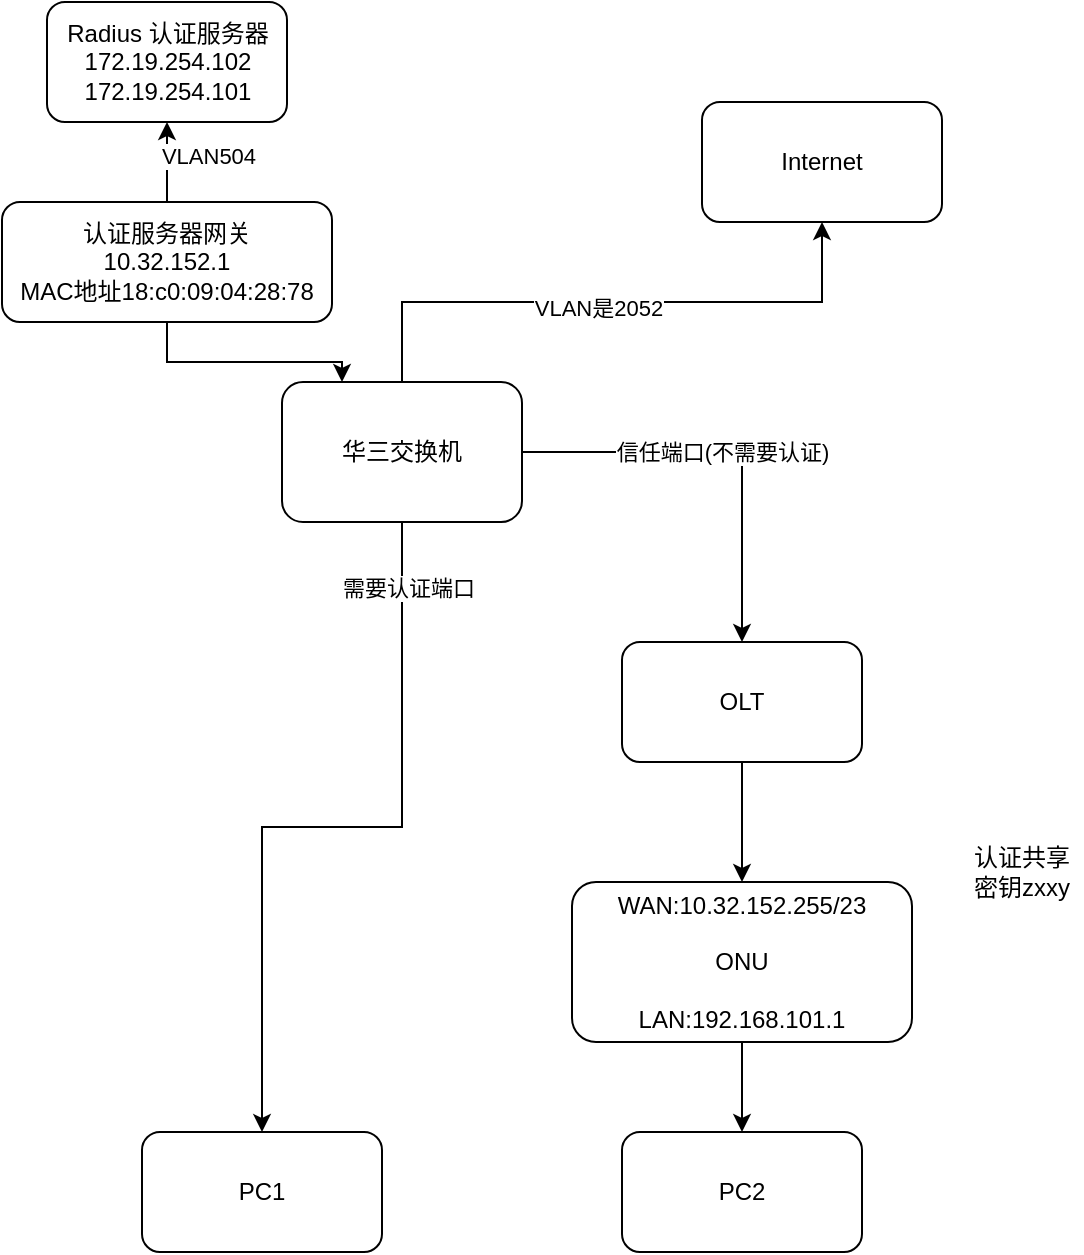 <mxfile version="24.2.3" type="github">
  <diagram name="第 1 页" id="-Of3WvEn8So9T59U_X3N">
    <mxGraphModel dx="1434" dy="1915" grid="1" gridSize="10" guides="1" tooltips="1" connect="1" arrows="1" fold="1" page="1" pageScale="1" pageWidth="827" pageHeight="1169" math="0" shadow="0">
      <root>
        <mxCell id="0" />
        <mxCell id="1" parent="0" />
        <mxCell id="jmr5O9M6nU-sTgkdMzln-1" value="Radius 认证服务器&lt;div&gt;172.19.254.102&lt;br&gt;&lt;/div&gt;&lt;div&gt;172.19.254.101&lt;br&gt;&lt;/div&gt;" style="rounded=1;whiteSpace=wrap;html=1;" parent="1" vertex="1">
          <mxGeometry x="52.5" y="-10" width="120" height="60" as="geometry" />
        </mxCell>
        <mxCell id="jmr5O9M6nU-sTgkdMzln-12" style="edgeStyle=orthogonalEdgeStyle;rounded=0;orthogonalLoop=1;jettySize=auto;html=1;exitX=0.5;exitY=1;exitDx=0;exitDy=0;entryX=0.5;entryY=0;entryDx=0;entryDy=0;" parent="1" source="jmr5O9M6nU-sTgkdMzln-3" target="jmr5O9M6nU-sTgkdMzln-11" edge="1">
          <mxGeometry relative="1" as="geometry" />
        </mxCell>
        <mxCell id="jmr5O9M6nU-sTgkdMzln-3" value="OLT" style="rounded=1;whiteSpace=wrap;html=1;" parent="1" vertex="1">
          <mxGeometry x="340" y="310" width="120" height="60" as="geometry" />
        </mxCell>
        <mxCell id="jmr5O9M6nU-sTgkdMzln-5" style="edgeStyle=orthogonalEdgeStyle;rounded=0;orthogonalLoop=1;jettySize=auto;html=1;entryX=0.5;entryY=0;entryDx=0;entryDy=0;" parent="1" source="jmr5O9M6nU-sTgkdMzln-4" target="jmr5O9M6nU-sTgkdMzln-3" edge="1">
          <mxGeometry relative="1" as="geometry" />
        </mxCell>
        <mxCell id="jmr5O9M6nU-sTgkdMzln-6" value="信任端口(不需要认证)" style="edgeLabel;html=1;align=center;verticalAlign=middle;resizable=0;points=[];" parent="jmr5O9M6nU-sTgkdMzln-5" vertex="1" connectable="0">
          <mxGeometry x="-0.552" y="1" relative="1" as="geometry">
            <mxPoint x="54" y="1" as="offset" />
          </mxGeometry>
        </mxCell>
        <mxCell id="jmr5O9M6nU-sTgkdMzln-9" style="edgeStyle=orthogonalEdgeStyle;rounded=0;orthogonalLoop=1;jettySize=auto;html=1;exitX=0.5;exitY=1;exitDx=0;exitDy=0;" parent="1" source="jmr5O9M6nU-sTgkdMzln-4" target="jmr5O9M6nU-sTgkdMzln-7" edge="1">
          <mxGeometry relative="1" as="geometry" />
        </mxCell>
        <mxCell id="jmr5O9M6nU-sTgkdMzln-10" value="需要认证端口" style="edgeLabel;html=1;align=center;verticalAlign=middle;resizable=0;points=[];" parent="jmr5O9M6nU-sTgkdMzln-9" vertex="1" connectable="0">
          <mxGeometry x="-0.824" y="3" relative="1" as="geometry">
            <mxPoint as="offset" />
          </mxGeometry>
        </mxCell>
        <mxCell id="jmr5O9M6nU-sTgkdMzln-16" style="edgeStyle=orthogonalEdgeStyle;rounded=0;orthogonalLoop=1;jettySize=auto;html=1;entryX=0.5;entryY=1;entryDx=0;entryDy=0;" parent="1" source="FdQh9wfJEga42K8Vl6-k-1" target="jmr5O9M6nU-sTgkdMzln-1" edge="1">
          <mxGeometry relative="1" as="geometry" />
        </mxCell>
        <mxCell id="jmr5O9M6nU-sTgkdMzln-25" value="VLAN504" style="edgeLabel;html=1;align=center;verticalAlign=middle;resizable=0;points=[];" parent="jmr5O9M6nU-sTgkdMzln-16" vertex="1" connectable="0">
          <mxGeometry x="0.175" relative="1" as="geometry">
            <mxPoint x="20" as="offset" />
          </mxGeometry>
        </mxCell>
        <mxCell id="jmr5O9M6nU-sTgkdMzln-22" style="edgeStyle=orthogonalEdgeStyle;rounded=0;orthogonalLoop=1;jettySize=auto;html=1;exitX=0.5;exitY=0;exitDx=0;exitDy=0;entryX=0.5;entryY=1;entryDx=0;entryDy=0;" parent="1" source="jmr5O9M6nU-sTgkdMzln-4" target="jmr5O9M6nU-sTgkdMzln-17" edge="1">
          <mxGeometry relative="1" as="geometry" />
        </mxCell>
        <mxCell id="jmr5O9M6nU-sTgkdMzln-23" value="20" style="edgeLabel;html=1;align=center;verticalAlign=middle;resizable=0;points=[];" parent="jmr5O9M6nU-sTgkdMzln-22" vertex="1" connectable="0">
          <mxGeometry x="-0.021" y="-3" relative="1" as="geometry">
            <mxPoint as="offset" />
          </mxGeometry>
        </mxCell>
        <mxCell id="jmr5O9M6nU-sTgkdMzln-24" value="VLAN是2052" style="edgeLabel;html=1;align=center;verticalAlign=middle;resizable=0;points=[];" parent="jmr5O9M6nU-sTgkdMzln-22" vertex="1" connectable="0">
          <mxGeometry x="-0.053" y="-3" relative="1" as="geometry">
            <mxPoint as="offset" />
          </mxGeometry>
        </mxCell>
        <mxCell id="jmr5O9M6nU-sTgkdMzln-4" value="华三交换机" style="rounded=1;whiteSpace=wrap;html=1;" parent="1" vertex="1">
          <mxGeometry x="170" y="180" width="120" height="70" as="geometry" />
        </mxCell>
        <mxCell id="jmr5O9M6nU-sTgkdMzln-7" value="PC1" style="rounded=1;whiteSpace=wrap;html=1;" parent="1" vertex="1">
          <mxGeometry x="100" y="555" width="120" height="60" as="geometry" />
        </mxCell>
        <mxCell id="jmr5O9M6nU-sTgkdMzln-29" style="edgeStyle=orthogonalEdgeStyle;rounded=0;orthogonalLoop=1;jettySize=auto;html=1;exitX=0.5;exitY=1;exitDx=0;exitDy=0;entryX=0.5;entryY=0;entryDx=0;entryDy=0;" parent="1" source="jmr5O9M6nU-sTgkdMzln-11" target="jmr5O9M6nU-sTgkdMzln-13" edge="1">
          <mxGeometry relative="1" as="geometry" />
        </mxCell>
        <mxCell id="jmr5O9M6nU-sTgkdMzln-11" value="&lt;div&gt;WAN:10.32.152.255/23&lt;/div&gt;&lt;div&gt;&lt;br&gt;&lt;/div&gt;&lt;div&gt;ONU&lt;br&gt;&lt;/div&gt;&lt;div&gt;&lt;br&gt;&lt;/div&gt;&lt;div&gt;LAN:192.168.101.1&lt;/div&gt;" style="rounded=1;whiteSpace=wrap;html=1;" parent="1" vertex="1">
          <mxGeometry x="315" y="430" width="170" height="80" as="geometry" />
        </mxCell>
        <mxCell id="jmr5O9M6nU-sTgkdMzln-13" value="PC2" style="rounded=1;whiteSpace=wrap;html=1;" parent="1" vertex="1">
          <mxGeometry x="340" y="555" width="120" height="60" as="geometry" />
        </mxCell>
        <mxCell id="jmr5O9M6nU-sTgkdMzln-17" value="Internet" style="rounded=1;whiteSpace=wrap;html=1;" parent="1" vertex="1">
          <mxGeometry x="380" y="40" width="120" height="60" as="geometry" />
        </mxCell>
        <mxCell id="jmr5O9M6nU-sTgkdMzln-30" value="认证共享密钥zxxy" style="text;html=1;align=center;verticalAlign=middle;whiteSpace=wrap;rounded=0;" parent="1" vertex="1">
          <mxGeometry x="510" y="410" width="60" height="30" as="geometry" />
        </mxCell>
        <mxCell id="FdQh9wfJEga42K8Vl6-k-2" style="edgeStyle=orthogonalEdgeStyle;rounded=0;orthogonalLoop=1;jettySize=auto;html=1;entryX=0.25;entryY=0;entryDx=0;entryDy=0;" parent="1" source="FdQh9wfJEga42K8Vl6-k-1" target="jmr5O9M6nU-sTgkdMzln-4" edge="1">
          <mxGeometry relative="1" as="geometry" />
        </mxCell>
        <mxCell id="FdQh9wfJEga42K8Vl6-k-1" value="认证服务器网关&lt;div&gt;10.32.152.1&lt;/div&gt;&lt;div&gt;MAC地址18:c0:09:04:28:78&lt;/div&gt;" style="rounded=1;whiteSpace=wrap;html=1;" parent="1" vertex="1">
          <mxGeometry x="30" y="90" width="165" height="60" as="geometry" />
        </mxCell>
      </root>
    </mxGraphModel>
  </diagram>
</mxfile>
